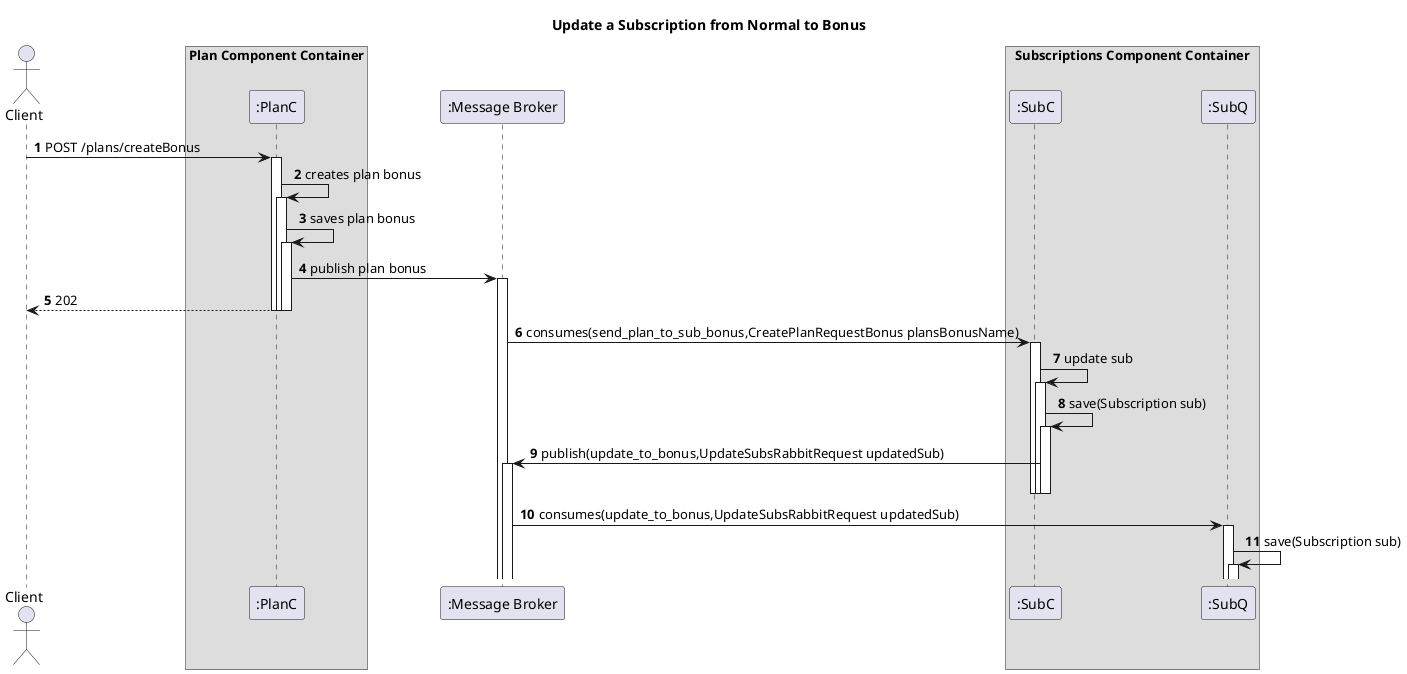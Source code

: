 @startuml
'https://plantuml.com/sequence-diagram
autoactivate on
autonumber
title  Update a Subscription from Normal to Bonus

autonumber

actor "Client" as Ac
box "Plan Component Container"
participant ":PlanC" as Auth
end box

participant ":Message Broker" as Broker
box "Subscriptions Component Container"
    participant ":SubC" as NewComp
    participant ":SubQ" as NewCompQ
end box



Ac->Auth:POST /plans/createBonus
Auth->Auth:creates plan bonus
Auth->Auth:saves plan bonus
Auth->Broker:publish plan bonus
Auth-->Ac:202

deactivate Auth
deactivate Auth
deactivate Auth



Broker->NewComp:consumes(send_plan_to_sub_bonus,CreatePlanRequestBonus plansBonusName)
NewComp->NewComp:update sub
NewComp->NewComp:save(Subscription sub)
NewComp->Broker:publish(update_to_bonus,UpdateSubsRabbitRequest updatedSub)
deactivate NewComp
deactivate NewComp
deactivate NewComp
deactivate NewComp

Broker->NewCompQ:consumes(update_to_bonus,UpdateSubsRabbitRequest updatedSub)
NewCompQ->NewCompQ:save(Subscription sub)












@enduml
